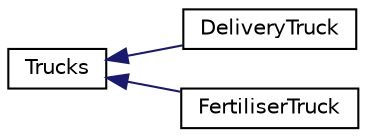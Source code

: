 digraph "Graphical Class Hierarchy"
{
 // LATEX_PDF_SIZE
  edge [fontname="Helvetica",fontsize="10",labelfontname="Helvetica",labelfontsize="10"];
  node [fontname="Helvetica",fontsize="10",shape=record];
  rankdir="LR";
  Node0 [label="Trucks",height=0.2,width=0.4,color="black", fillcolor="white", style="filled",URL="$classTrucks.html",tooltip=" "];
  Node0 -> Node1 [dir="back",color="midnightblue",fontsize="10",style="solid",fontname="Helvetica"];
  Node1 [label="DeliveryTruck",height=0.2,width=0.4,color="black", fillcolor="white", style="filled",URL="$classDeliveryTruck.html",tooltip=" "];
  Node0 -> Node2 [dir="back",color="midnightblue",fontsize="10",style="solid",fontname="Helvetica"];
  Node2 [label="FertiliserTruck",height=0.2,width=0.4,color="black", fillcolor="white", style="filled",URL="$classFertiliserTruck.html",tooltip=" "];
}
